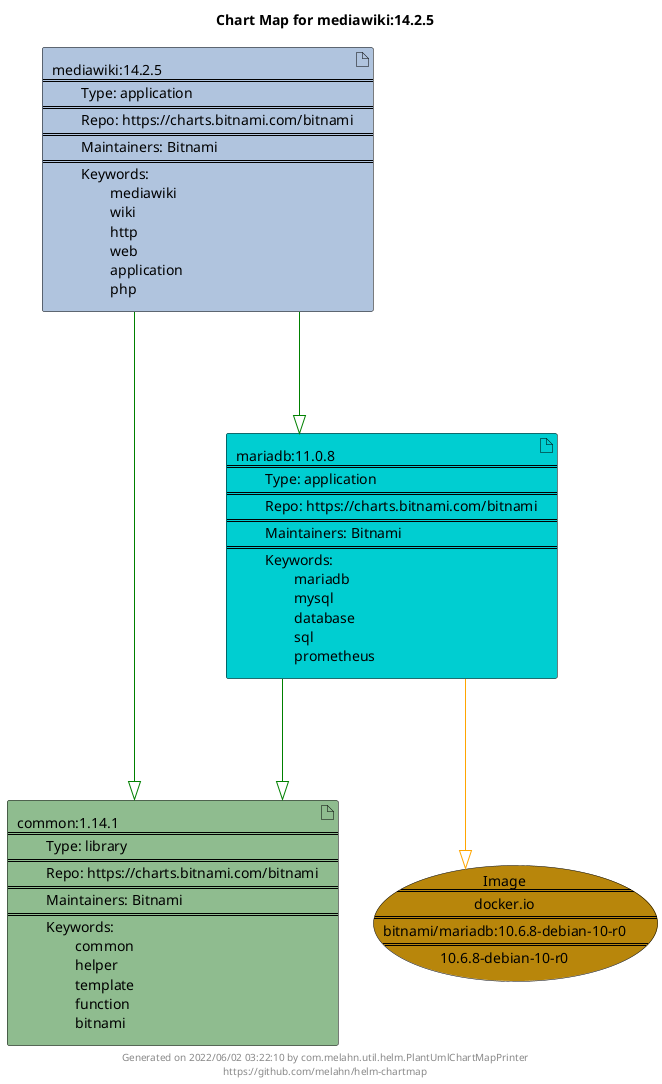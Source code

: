 @startuml
skinparam linetype ortho
skinparam backgroundColor white
skinparam usecaseBorderColor black
skinparam usecaseArrowColor LightSlateGray
skinparam artifactBorderColor black
skinparam artifactArrowColor LightSlateGray

title Chart Map for mediawiki:14.2.5

'There are 3 referenced Helm Charts
artifact "common:1.14.1\n====\n\tType: library\n====\n\tRepo: https://charts.bitnami.com/bitnami\n====\n\tMaintainers: Bitnami\n====\n\tKeywords: \n\t\tcommon\n\t\thelper\n\t\ttemplate\n\t\tfunction\n\t\tbitnami" as common_1_14_1 #DarkSeaGreen
artifact "mariadb:11.0.8\n====\n\tType: application\n====\n\tRepo: https://charts.bitnami.com/bitnami\n====\n\tMaintainers: Bitnami\n====\n\tKeywords: \n\t\tmariadb\n\t\tmysql\n\t\tdatabase\n\t\tsql\n\t\tprometheus" as mariadb_11_0_8 #DarkTurquoise
artifact "mediawiki:14.2.5\n====\n\tType: application\n====\n\tRepo: https://charts.bitnami.com/bitnami\n====\n\tMaintainers: Bitnami\n====\n\tKeywords: \n\t\tmediawiki\n\t\twiki\n\t\thttp\n\t\tweb\n\t\tapplication\n\t\tphp" as mediawiki_14_2_5 #LightSteelBlue

'There is one referenced Docker Image
usecase "Image\n====\ndocker.io\n====\nbitnami/mariadb:10.6.8-debian-10-r0\n====\n10.6.8-debian-10-r0" as docker_io_bitnami_mariadb_10_6_8_debian_10_r0 #DarkGoldenRod

'Chart Dependencies
mediawiki_14_2_5--[#green]-|>mariadb_11_0_8
mariadb_11_0_8--[#green]-|>common_1_14_1
mediawiki_14_2_5--[#green]-|>common_1_14_1
mariadb_11_0_8--[#orange]-|>docker_io_bitnami_mariadb_10_6_8_debian_10_r0

center footer Generated on 2022/06/02 03:22:10 by com.melahn.util.helm.PlantUmlChartMapPrinter\nhttps://github.com/melahn/helm-chartmap
@enduml
